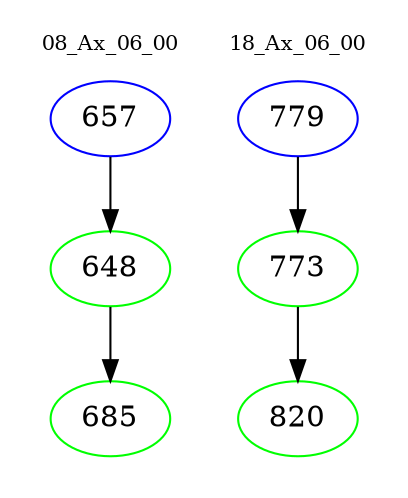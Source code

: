 digraph{
subgraph cluster_0 {
color = white
label = "08_Ax_06_00";
fontsize=10;
T0_657 [label="657", color="blue"]
T0_657 -> T0_648 [color="black"]
T0_648 [label="648", color="green"]
T0_648 -> T0_685 [color="black"]
T0_685 [label="685", color="green"]
}
subgraph cluster_1 {
color = white
label = "18_Ax_06_00";
fontsize=10;
T1_779 [label="779", color="blue"]
T1_779 -> T1_773 [color="black"]
T1_773 [label="773", color="green"]
T1_773 -> T1_820 [color="black"]
T1_820 [label="820", color="green"]
}
}
